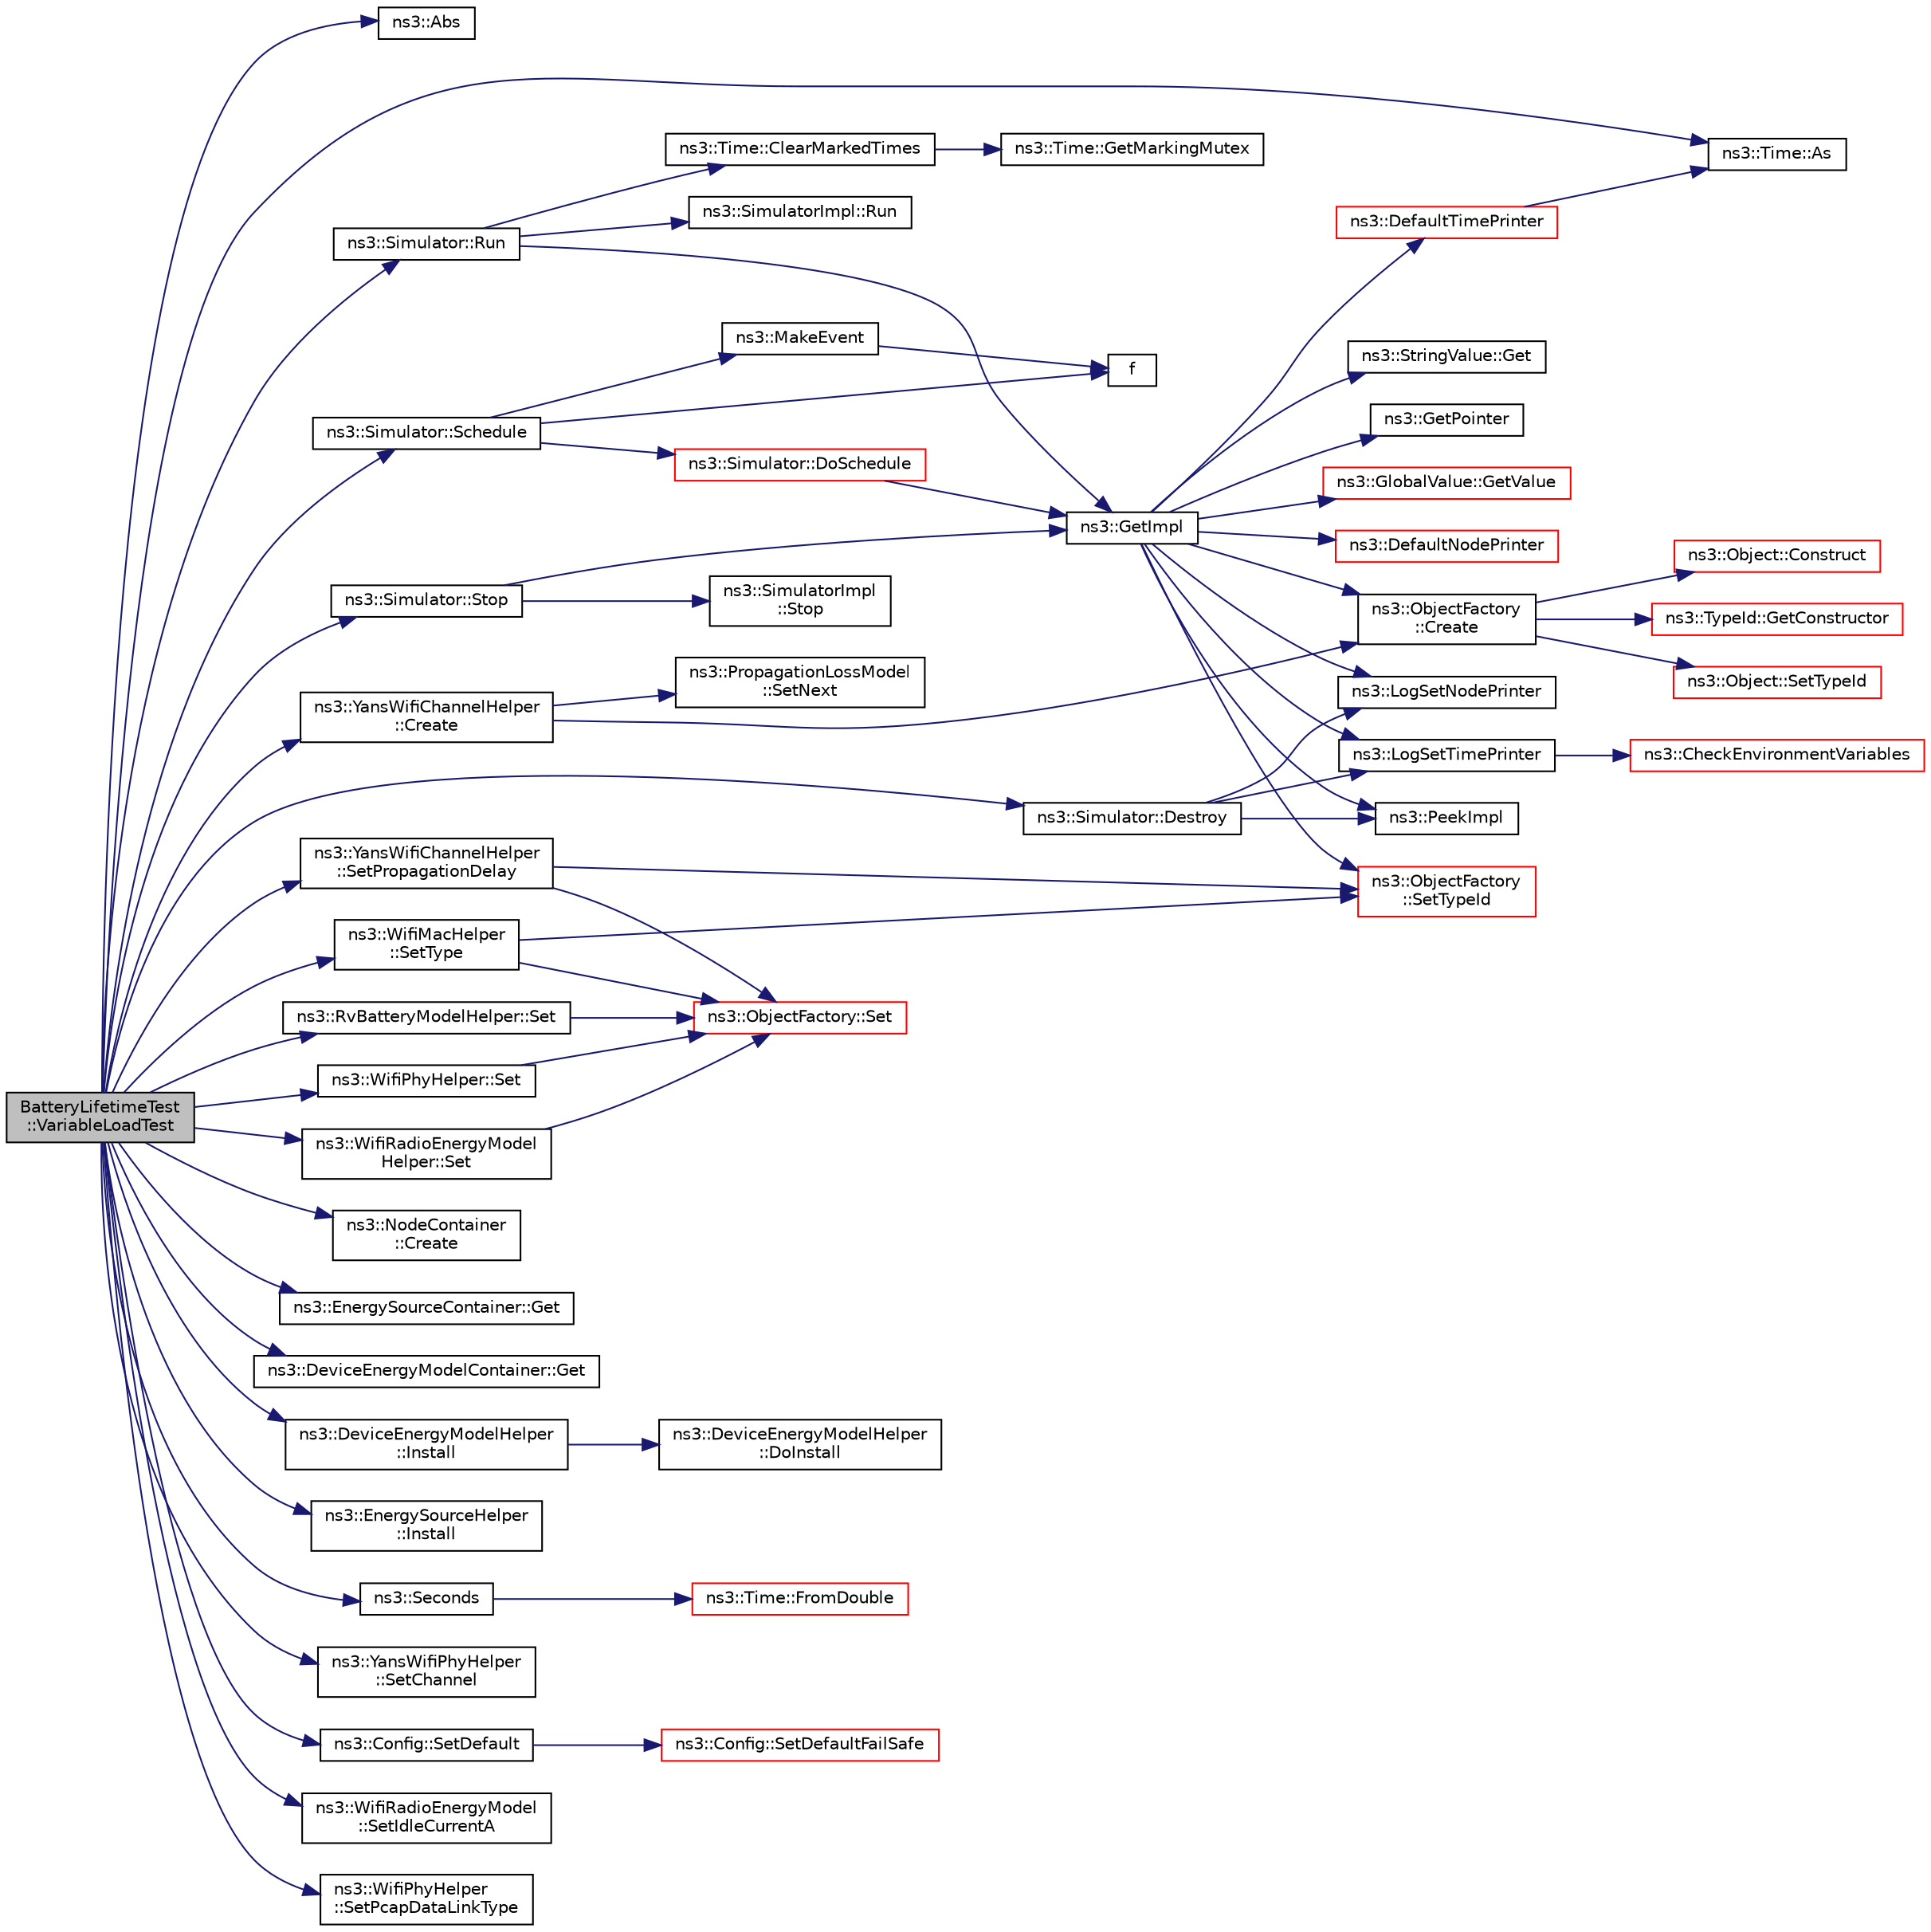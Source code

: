 digraph "BatteryLifetimeTest::VariableLoadTest"
{
 // LATEX_PDF_SIZE
  edge [fontname="Helvetica",fontsize="10",labelfontname="Helvetica",labelfontsize="10"];
  node [fontname="Helvetica",fontsize="10",shape=record];
  rankdir="LR";
  Node1 [label="BatteryLifetimeTest\l::VariableLoadTest",height=0.2,width=0.4,color="black", fillcolor="grey75", style="filled", fontcolor="black",tooltip=" "];
  Node1 -> Node2 [color="midnightblue",fontsize="10",style="solid",fontname="Helvetica"];
  Node2 [label="ns3::Abs",height=0.2,width=0.4,color="black", fillcolor="white", style="filled",URL="$group__highprec.html#gabf87260a0ba68d152ae95568b2ef58fe",tooltip="Absolute value."];
  Node1 -> Node3 [color="midnightblue",fontsize="10",style="solid",fontname="Helvetica"];
  Node3 [label="ns3::Time::As",height=0.2,width=0.4,color="black", fillcolor="white", style="filled",URL="$classns3_1_1_time.html#ad5198e31c2512226ca0e58b31fad7fd0",tooltip="Attach a unit to a Time, to facilitate output in a specific unit."];
  Node1 -> Node4 [color="midnightblue",fontsize="10",style="solid",fontname="Helvetica"];
  Node4 [label="ns3::NodeContainer\l::Create",height=0.2,width=0.4,color="black", fillcolor="white", style="filled",URL="$classns3_1_1_node_container.html#a787f059e2813e8b951cc6914d11dfe69",tooltip="Create n nodes and append pointers to them to the end of this NodeContainer."];
  Node1 -> Node5 [color="midnightblue",fontsize="10",style="solid",fontname="Helvetica"];
  Node5 [label="ns3::YansWifiChannelHelper\l::Create",height=0.2,width=0.4,color="black", fillcolor="white", style="filled",URL="$classns3_1_1_yans_wifi_channel_helper.html#a6bb01082fd42806a6b95e6684a4344d4",tooltip=" "];
  Node5 -> Node6 [color="midnightblue",fontsize="10",style="solid",fontname="Helvetica"];
  Node6 [label="ns3::ObjectFactory\l::Create",height=0.2,width=0.4,color="black", fillcolor="white", style="filled",URL="$classns3_1_1_object_factory.html#a52eda277f4aaab54266134ba48102ad7",tooltip="Create an Object instance of the configured TypeId."];
  Node6 -> Node7 [color="midnightblue",fontsize="10",style="solid",fontname="Helvetica"];
  Node7 [label="ns3::Object::Construct",height=0.2,width=0.4,color="red", fillcolor="white", style="filled",URL="$classns3_1_1_object.html#a636e8411dc5228771f45c9b805d348fa",tooltip="Initialize all member variables registered as Attributes of this TypeId."];
  Node6 -> Node31 [color="midnightblue",fontsize="10",style="solid",fontname="Helvetica"];
  Node31 [label="ns3::TypeId::GetConstructor",height=0.2,width=0.4,color="red", fillcolor="white", style="filled",URL="$classns3_1_1_type_id.html#a66b2628edf921fc88945ec8a8f3a1683",tooltip="Get the constructor callback."];
  Node6 -> Node33 [color="midnightblue",fontsize="10",style="solid",fontname="Helvetica"];
  Node33 [label="ns3::Object::SetTypeId",height=0.2,width=0.4,color="red", fillcolor="white", style="filled",URL="$classns3_1_1_object.html#a19b1ebd8ec8fe404845e665880a6c5ad",tooltip="Set the TypeId of this Object."];
  Node5 -> Node36 [color="midnightblue",fontsize="10",style="solid",fontname="Helvetica"];
  Node36 [label="ns3::PropagationLossModel\l::SetNext",height=0.2,width=0.4,color="black", fillcolor="white", style="filled",URL="$classns3_1_1_propagation_loss_model.html#ac6d627f2eb09daa057de080615ac1013",tooltip="Enables a chain of loss models to act on the signal."];
  Node1 -> Node37 [color="midnightblue",fontsize="10",style="solid",fontname="Helvetica"];
  Node37 [label="ns3::Simulator::Destroy",height=0.2,width=0.4,color="black", fillcolor="white", style="filled",URL="$classns3_1_1_simulator.html#a2a056e59a6623225df0957eda0ee8252",tooltip="Execute the events scheduled with ScheduleDestroy()."];
  Node37 -> Node38 [color="midnightblue",fontsize="10",style="solid",fontname="Helvetica"];
  Node38 [label="ns3::LogSetNodePrinter",height=0.2,width=0.4,color="black", fillcolor="white", style="filled",URL="$namespacens3.html#aebac73305345f2e2803fdeb102a7705e",tooltip="Set the LogNodePrinter function to be used to prepend log messages with the node id."];
  Node37 -> Node39 [color="midnightblue",fontsize="10",style="solid",fontname="Helvetica"];
  Node39 [label="ns3::LogSetTimePrinter",height=0.2,width=0.4,color="black", fillcolor="white", style="filled",URL="$namespacens3.html#a46cd76678f7da29799d1b41994e12ec1",tooltip="Set the TimePrinter function to be used to prepend log messages with the simulation time."];
  Node39 -> Node40 [color="midnightblue",fontsize="10",style="solid",fontname="Helvetica"];
  Node40 [label="ns3::CheckEnvironmentVariables",height=0.2,width=0.4,color="red", fillcolor="white", style="filled",URL="$group__logging.html#gacdc0bdeb2d8a90089d4fb09c4b8569ff",tooltip="Parse the NS_LOG environment variable."];
  Node37 -> Node44 [color="midnightblue",fontsize="10",style="solid",fontname="Helvetica"];
  Node44 [label="ns3::PeekImpl",height=0.2,width=0.4,color="black", fillcolor="white", style="filled",URL="$group__simulator.html#ga233c5c38de117e4e4a5a9cd168694792",tooltip="Get the static SimulatorImpl instance."];
  Node1 -> Node45 [color="midnightblue",fontsize="10",style="solid",fontname="Helvetica"];
  Node45 [label="ns3::EnergySourceContainer::Get",height=0.2,width=0.4,color="black", fillcolor="white", style="filled",URL="$classns3_1_1_energy_source_container.html#a06a00afbad18b28baef2b3610cd53395",tooltip="Get the i-th Ptr<EnergySource> stored in this container."];
  Node1 -> Node46 [color="midnightblue",fontsize="10",style="solid",fontname="Helvetica"];
  Node46 [label="ns3::DeviceEnergyModelContainer::Get",height=0.2,width=0.4,color="black", fillcolor="white", style="filled",URL="$classns3_1_1_device_energy_model_container.html#aeb930e1898a47ba1db0d833eadb66b49",tooltip="Get the i-th Ptr<DeviceEnergyModel> stored in this container."];
  Node1 -> Node47 [color="midnightblue",fontsize="10",style="solid",fontname="Helvetica"];
  Node47 [label="ns3::DeviceEnergyModelHelper\l::Install",height=0.2,width=0.4,color="black", fillcolor="white", style="filled",URL="$classns3_1_1_device_energy_model_helper.html#a860992551568bae5a766ee23d93c6775",tooltip=" "];
  Node47 -> Node48 [color="midnightblue",fontsize="10",style="solid",fontname="Helvetica"];
  Node48 [label="ns3::DeviceEnergyModelHelper\l::DoInstall",height=0.2,width=0.4,color="black", fillcolor="white", style="filled",URL="$classns3_1_1_device_energy_model_helper.html#aec55d17a850dd0f266e24200df20537f",tooltip=" "];
  Node1 -> Node49 [color="midnightblue",fontsize="10",style="solid",fontname="Helvetica"];
  Node49 [label="ns3::EnergySourceHelper\l::Install",height=0.2,width=0.4,color="black", fillcolor="white", style="filled",URL="$classns3_1_1_energy_source_helper.html#a812df26477af3e8582813a3d145020a6",tooltip=" "];
  Node1 -> Node50 [color="midnightblue",fontsize="10",style="solid",fontname="Helvetica"];
  Node50 [label="ns3::Simulator::Run",height=0.2,width=0.4,color="black", fillcolor="white", style="filled",URL="$classns3_1_1_simulator.html#a84be982e6d03b62c3dc3303c75a9b909",tooltip="Run the simulation."];
  Node50 -> Node51 [color="midnightblue",fontsize="10",style="solid",fontname="Helvetica"];
  Node51 [label="ns3::Time::ClearMarkedTimes",height=0.2,width=0.4,color="black", fillcolor="white", style="filled",URL="$classns3_1_1_time.html#a2fa8d441c8f509653b3ffa94cc20db91",tooltip="Remove all MarkedTimes."];
  Node51 -> Node52 [color="midnightblue",fontsize="10",style="solid",fontname="Helvetica"];
  Node52 [label="ns3::Time::GetMarkingMutex",height=0.2,width=0.4,color="black", fillcolor="white", style="filled",URL="$classns3_1_1_time.html#addd8e672203391b3ae98ee475ce05272",tooltip=" "];
  Node50 -> Node53 [color="midnightblue",fontsize="10",style="solid",fontname="Helvetica"];
  Node53 [label="ns3::GetImpl",height=0.2,width=0.4,color="black", fillcolor="white", style="filled",URL="$group__simulator.html#ga42eb4eddad41528d4d99794a3dae3fd0",tooltip="Get the SimulatorImpl singleton."];
  Node53 -> Node6 [color="midnightblue",fontsize="10",style="solid",fontname="Helvetica"];
  Node53 -> Node54 [color="midnightblue",fontsize="10",style="solid",fontname="Helvetica"];
  Node54 [label="ns3::DefaultNodePrinter",height=0.2,width=0.4,color="red", fillcolor="white", style="filled",URL="$group__logging.html#gac4c06cbbed12229d85991ced145f6be2",tooltip="Default node id printer implementation."];
  Node53 -> Node57 [color="midnightblue",fontsize="10",style="solid",fontname="Helvetica"];
  Node57 [label="ns3::DefaultTimePrinter",height=0.2,width=0.4,color="red", fillcolor="white", style="filled",URL="$namespacens3.html#ae01c3c7786b644dfb8a0bb8f1201b269",tooltip="Default Time printer."];
  Node57 -> Node3 [color="midnightblue",fontsize="10",style="solid",fontname="Helvetica"];
  Node53 -> Node61 [color="midnightblue",fontsize="10",style="solid",fontname="Helvetica"];
  Node61 [label="ns3::StringValue::Get",height=0.2,width=0.4,color="black", fillcolor="white", style="filled",URL="$classns3_1_1_string_value.html#a6f208c2778fe1c7882e5cb429b8326ae",tooltip=" "];
  Node53 -> Node62 [color="midnightblue",fontsize="10",style="solid",fontname="Helvetica"];
  Node62 [label="ns3::GetPointer",height=0.2,width=0.4,color="black", fillcolor="white", style="filled",URL="$namespacens3.html#ab4e173cdfd43d17c1a40d5348510a670",tooltip=" "];
  Node53 -> Node63 [color="midnightblue",fontsize="10",style="solid",fontname="Helvetica"];
  Node63 [label="ns3::GlobalValue::GetValue",height=0.2,width=0.4,color="red", fillcolor="white", style="filled",URL="$classns3_1_1_global_value.html#a48a99242193fb69609a17332733e8600",tooltip="Get the value."];
  Node53 -> Node38 [color="midnightblue",fontsize="10",style="solid",fontname="Helvetica"];
  Node53 -> Node39 [color="midnightblue",fontsize="10",style="solid",fontname="Helvetica"];
  Node53 -> Node44 [color="midnightblue",fontsize="10",style="solid",fontname="Helvetica"];
  Node53 -> Node65 [color="midnightblue",fontsize="10",style="solid",fontname="Helvetica"];
  Node65 [label="ns3::ObjectFactory\l::SetTypeId",height=0.2,width=0.4,color="red", fillcolor="white", style="filled",URL="$classns3_1_1_object_factory.html#a77dcd099064038a1eb7a6b8251229ec3",tooltip="Set the TypeId of the Objects to be created by this factory."];
  Node50 -> Node66 [color="midnightblue",fontsize="10",style="solid",fontname="Helvetica"];
  Node66 [label="ns3::SimulatorImpl::Run",height=0.2,width=0.4,color="black", fillcolor="white", style="filled",URL="$classns3_1_1_simulator_impl.html#a4b5de814986948cca3658a84c9d671f6",tooltip="Run the simulation."];
  Node1 -> Node67 [color="midnightblue",fontsize="10",style="solid",fontname="Helvetica"];
  Node67 [label="ns3::Simulator::Schedule",height=0.2,width=0.4,color="black", fillcolor="white", style="filled",URL="$classns3_1_1_simulator.html#a3da7d28335c8ac0e3e86781f766df241",tooltip="Schedule an event to expire after delay."];
  Node67 -> Node68 [color="midnightblue",fontsize="10",style="solid",fontname="Helvetica"];
  Node68 [label="ns3::Simulator::DoSchedule",height=0.2,width=0.4,color="red", fillcolor="white", style="filled",URL="$classns3_1_1_simulator.html#a47af23973938819bdc89cb2807e09ed5",tooltip="Implementation of the various Schedule methods."];
  Node68 -> Node53 [color="midnightblue",fontsize="10",style="solid",fontname="Helvetica"];
  Node67 -> Node77 [color="midnightblue",fontsize="10",style="solid",fontname="Helvetica"];
  Node77 [label="f",height=0.2,width=0.4,color="black", fillcolor="white", style="filled",URL="$80211b_8c.html#ae7ffc1a8f84fa47a0812b2f2b9627132",tooltip=" "];
  Node67 -> Node78 [color="midnightblue",fontsize="10",style="solid",fontname="Helvetica"];
  Node78 [label="ns3::MakeEvent",height=0.2,width=0.4,color="black", fillcolor="white", style="filled",URL="$group__makeeventfnptr.html#ga289a28a2497c18a9bd299e5e2014094b",tooltip="Make an EventImpl from a function pointer taking varying numbers of arguments."];
  Node78 -> Node77 [color="midnightblue",fontsize="10",style="solid",fontname="Helvetica"];
  Node1 -> Node79 [color="midnightblue",fontsize="10",style="solid",fontname="Helvetica"];
  Node79 [label="ns3::Seconds",height=0.2,width=0.4,color="black", fillcolor="white", style="filled",URL="$group__timecivil.html#ga33c34b816f8ff6628e33d5c8e9713b9e",tooltip="Construct a Time in the indicated unit."];
  Node79 -> Node80 [color="midnightblue",fontsize="10",style="solid",fontname="Helvetica"];
  Node80 [label="ns3::Time::FromDouble",height=0.2,width=0.4,color="red", fillcolor="white", style="filled",URL="$classns3_1_1_time.html#a60e845f4a74e62495b86356afe604cb4",tooltip="Create a Time equal to value in unit unit."];
  Node1 -> Node84 [color="midnightblue",fontsize="10",style="solid",fontname="Helvetica"];
  Node84 [label="ns3::RvBatteryModelHelper::Set",height=0.2,width=0.4,color="black", fillcolor="white", style="filled",URL="$classns3_1_1_rv_battery_model_helper.html#a28f5eedc180d45310324ca3bd1868af1",tooltip=" "];
  Node84 -> Node85 [color="midnightblue",fontsize="10",style="solid",fontname="Helvetica"];
  Node85 [label="ns3::ObjectFactory::Set",height=0.2,width=0.4,color="red", fillcolor="white", style="filled",URL="$classns3_1_1_object_factory.html#a3c9d5ed564f08ab4427e113bcc48e1d4",tooltip="Set an attribute to be set during construction."];
  Node1 -> Node91 [color="midnightblue",fontsize="10",style="solid",fontname="Helvetica"];
  Node91 [label="ns3::WifiPhyHelper::Set",height=0.2,width=0.4,color="black", fillcolor="white", style="filled",URL="$classns3_1_1_wifi_phy_helper.html#a2527d6d7b29f717fd7436166c5f05f1a",tooltip=" "];
  Node91 -> Node85 [color="midnightblue",fontsize="10",style="solid",fontname="Helvetica"];
  Node1 -> Node92 [color="midnightblue",fontsize="10",style="solid",fontname="Helvetica"];
  Node92 [label="ns3::WifiRadioEnergyModel\lHelper::Set",height=0.2,width=0.4,color="black", fillcolor="white", style="filled",URL="$classns3_1_1_wifi_radio_energy_model_helper.html#a8fb76b591e426c6a8fcdc7fc411e3295",tooltip=" "];
  Node92 -> Node85 [color="midnightblue",fontsize="10",style="solid",fontname="Helvetica"];
  Node1 -> Node93 [color="midnightblue",fontsize="10",style="solid",fontname="Helvetica"];
  Node93 [label="ns3::YansWifiPhyHelper\l::SetChannel",height=0.2,width=0.4,color="black", fillcolor="white", style="filled",URL="$classns3_1_1_yans_wifi_phy_helper.html#ad2e9a27587dd4ff320435c93cc2676de",tooltip=" "];
  Node1 -> Node94 [color="midnightblue",fontsize="10",style="solid",fontname="Helvetica"];
  Node94 [label="ns3::Config::SetDefault",height=0.2,width=0.4,color="black", fillcolor="white", style="filled",URL="$group__config.html#ga2e7882df849d8ba4aaad31c934c40c06",tooltip=" "];
  Node94 -> Node95 [color="midnightblue",fontsize="10",style="solid",fontname="Helvetica"];
  Node95 [label="ns3::Config::SetDefaultFailSafe",height=0.2,width=0.4,color="red", fillcolor="white", style="filled",URL="$group__config.html#gaf35c9ecdf51c959f397e973f9335de54",tooltip=" "];
  Node1 -> Node100 [color="midnightblue",fontsize="10",style="solid",fontname="Helvetica"];
  Node100 [label="ns3::WifiRadioEnergyModel\l::SetIdleCurrentA",height=0.2,width=0.4,color="black", fillcolor="white", style="filled",URL="$classns3_1_1_wifi_radio_energy_model.html#ae369caec0e9b39a4f290b149b4efea9a",tooltip="Sets idle current in Amperes."];
  Node1 -> Node101 [color="midnightblue",fontsize="10",style="solid",fontname="Helvetica"];
  Node101 [label="ns3::WifiPhyHelper\l::SetPcapDataLinkType",height=0.2,width=0.4,color="black", fillcolor="white", style="filled",URL="$classns3_1_1_wifi_phy_helper.html#a045d67b114758c457711391dc55dcf9d",tooltip="Set the data link type of PCAP traces to be used."];
  Node1 -> Node102 [color="midnightblue",fontsize="10",style="solid",fontname="Helvetica"];
  Node102 [label="ns3::YansWifiChannelHelper\l::SetPropagationDelay",height=0.2,width=0.4,color="black", fillcolor="white", style="filled",URL="$classns3_1_1_yans_wifi_channel_helper.html#a6b452ba53ccaee6ca000cc72ed9ea0fa",tooltip=" "];
  Node102 -> Node85 [color="midnightblue",fontsize="10",style="solid",fontname="Helvetica"];
  Node102 -> Node65 [color="midnightblue",fontsize="10",style="solid",fontname="Helvetica"];
  Node1 -> Node103 [color="midnightblue",fontsize="10",style="solid",fontname="Helvetica"];
  Node103 [label="ns3::WifiMacHelper\l::SetType",height=0.2,width=0.4,color="black", fillcolor="white", style="filled",URL="$classns3_1_1_wifi_mac_helper.html#a382d8df76a1dd7007179d1963b4b6bc6",tooltip=" "];
  Node103 -> Node85 [color="midnightblue",fontsize="10",style="solid",fontname="Helvetica"];
  Node103 -> Node65 [color="midnightblue",fontsize="10",style="solid",fontname="Helvetica"];
  Node1 -> Node104 [color="midnightblue",fontsize="10",style="solid",fontname="Helvetica"];
  Node104 [label="ns3::Simulator::Stop",height=0.2,width=0.4,color="black", fillcolor="white", style="filled",URL="$classns3_1_1_simulator.html#a2335ba5b62e9066e893fecb21b7f6afd",tooltip="Tell the Simulator the calling event should be the last one executed."];
  Node104 -> Node53 [color="midnightblue",fontsize="10",style="solid",fontname="Helvetica"];
  Node104 -> Node105 [color="midnightblue",fontsize="10",style="solid",fontname="Helvetica"];
  Node105 [label="ns3::SimulatorImpl\l::Stop",height=0.2,width=0.4,color="black", fillcolor="white", style="filled",URL="$classns3_1_1_simulator_impl.html#afbdfb2b01d0e62a7f681801f27820611",tooltip="Tell the Simulator the calling event should be the last one executed."];
}
